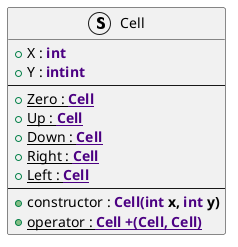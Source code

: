 ﻿@startuml
struct Cell
{
    + X : <color:indigo><b>int
    + Y : <color:indigo><b>intint
    --
    + {static} Zero : <color:indigo><b>Cell
    + {static} Up : <color:indigo><b>Cell
    + {static} Down : <color:indigo><b>Cell
    + {static} Right : <color:indigo><b>Cell
    + {static} Left : <color:indigo><b>Cell
    --
    + constructor : <color:indigo><b>Cell(int <color:black>x, <color:indigo><b>int <color:black><b>y)
    + {static} operator : <color:indigo><b>Cell +(Cell, Cell)
}
@enduml